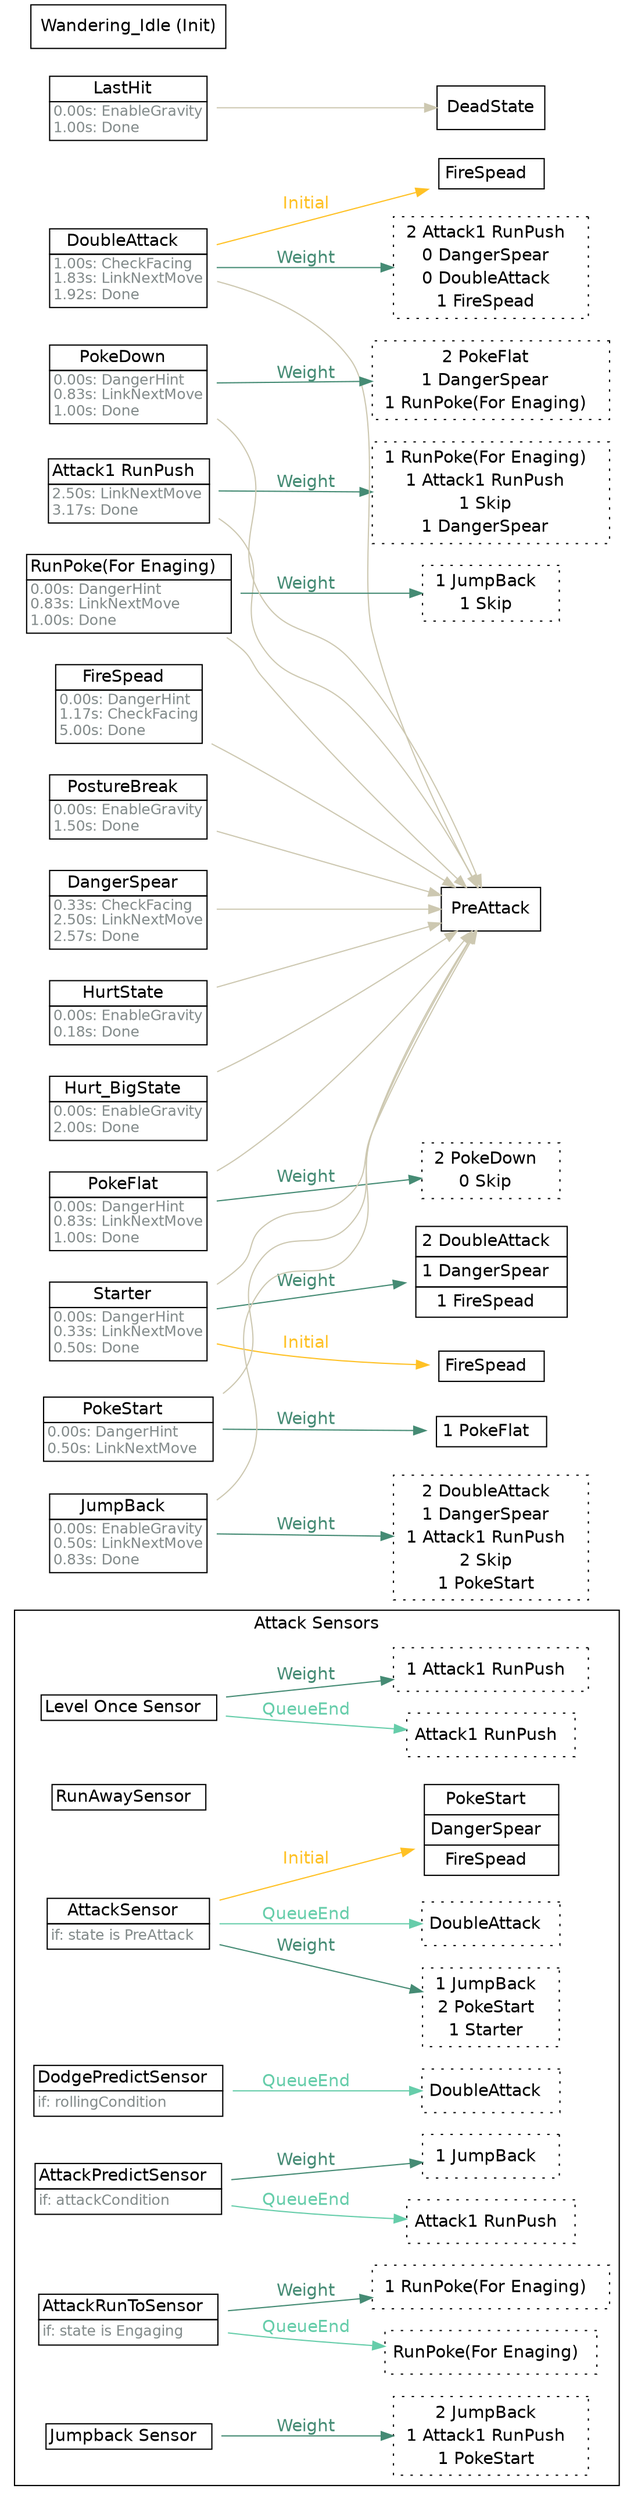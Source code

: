 strict digraph "Foo" {
	"rankdir"="LR";
	node ["shape"="box","fontname"="Helvetica"];
	edge ["fontname"="Helvetica"];
	subgraph "cluster_attacksensors" {
		"rank"="sink";
		"label"="Attack Sensors";
		"fontname"="Helvetica";
		"Level Once Sensor" ["shape"="plaintext","label"=<<TABLE border="0" cellspacing="0" cellborder="1" cellpadding="2"><TR><TD>Level Once Sensor  </TD></TR></TABLE>>]
		"Level Once Sensor_linked" ["shape"="box","style"="dotted","label"=<<TABLE border="0" cellspacing="0" cellborder="0" cellpadding="2"><TR><TD>Attack1 RunPush  </TD></TR></TABLE>>,"margin"="0.05"]
		"Level Once Sensor" -> "Level Once Sensor_linked"  ["label"="QueueEnd","color"="aquamarine3","fontcolor"="aquamarine3"]
		"Level Once Sensor_weight" ["shape"="box","style"="dotted","label"=<<TABLE border="0" cellspacing="0" cellborder="0" cellpadding="2"><TR><TD>1 Attack1 RunPush  </TD></TR></TABLE>>]
		"Level Once Sensor" -> "Level Once Sensor_weight"  ["label"="Weight","color"="aquamarine4","fontcolor"="aquamarine4"]
		"RunAwaySensor" ["shape"="plaintext","label"=<<TABLE border="0" cellspacing="0" cellborder="1" cellpadding="2"><TR><TD>RunAwaySensor  </TD></TR></TABLE>>]
		"AttackSensor" ["shape"="plaintext","label"=<<TABLE border="0" cellspacing="0" cellborder="1" cellpadding="2"><TR><TD>AttackSensor  </TD></TR><TR><TD align="left" balign="left"><FONT point-size="12" color="azure4">if: state is PreAttack</FONT>  </TD></TR></TABLE>>]
		"AttackSensor_linked" ["shape"="box","style"="dotted","label"=<<TABLE border="0" cellspacing="0" cellborder="0" cellpadding="2"><TR><TD>DoubleAttack  </TD></TR></TABLE>>,"margin"="0.05"]
		"AttackSensor" -> "AttackSensor_linked"  ["label"="QueueEnd","color"="aquamarine3","fontcolor"="aquamarine3"]
		"AttackSensor_mustuse" ["shape"="plaintext","label"=<<TABLE border="0" cellspacing="0" cellborder="1" cellpadding="4"><TR><TD>PokeStart  </TD></TR><TR><TD>DangerSpear  </TD></TR><TR><TD>FireSpead  </TD></TR></TABLE>>]
		"AttackSensor" -> "AttackSensor_mustuse"  ["label"="Initial","color"="goldenrod1","fontcolor"="goldenrod1"]
		"AttackSensor_weight" ["shape"="box","style"="dotted","label"=<<TABLE border="0" cellspacing="0" cellborder="0" cellpadding="2"><TR><TD>1 JumpBack  </TD></TR><TR><TD>2 PokeStart  </TD></TR><TR><TD>1 Starter  </TD></TR></TABLE>>]
		"AttackSensor" -> "AttackSensor_weight"  ["label"="Weight","color"="aquamarine4","fontcolor"="aquamarine4"]
		"DodgePredictSensor" ["shape"="plaintext","label"=<<TABLE border="0" cellspacing="0" cellborder="1" cellpadding="2"><TR><TD>DodgePredictSensor  </TD></TR><TR><TD align="left" balign="left"><FONT point-size="12" color="azure4">if: rollingCondition</FONT>  </TD></TR></TABLE>>]
		"DodgePredictSensor_linked" ["shape"="box","style"="dotted","label"=<<TABLE border="0" cellspacing="0" cellborder="0" cellpadding="2"><TR><TD>DoubleAttack  </TD></TR></TABLE>>,"margin"="0.05"]
		"DodgePredictSensor" -> "DodgePredictSensor_linked"  ["label"="QueueEnd","color"="aquamarine3","fontcolor"="aquamarine3"]
		"AttackPredictSensor" ["shape"="plaintext","label"=<<TABLE border="0" cellspacing="0" cellborder="1" cellpadding="2"><TR><TD>AttackPredictSensor  </TD></TR><TR><TD align="left" balign="left"><FONT point-size="12" color="azure4">if: attackCondition</FONT>  </TD></TR></TABLE>>]
		"AttackPredictSensor_linked" ["shape"="box","style"="dotted","label"=<<TABLE border="0" cellspacing="0" cellborder="0" cellpadding="2"><TR><TD>Attack1 RunPush  </TD></TR></TABLE>>,"margin"="0.05"]
		"AttackPredictSensor" -> "AttackPredictSensor_linked"  ["label"="QueueEnd","color"="aquamarine3","fontcolor"="aquamarine3"]
		"AttackRunToSensor" ["shape"="plaintext","label"=<<TABLE border="0" cellspacing="0" cellborder="1" cellpadding="2"><TR><TD>AttackRunToSensor  </TD></TR><TR><TD align="left" balign="left"><FONT point-size="12" color="azure4">if: state is Engaging</FONT>  </TD></TR></TABLE>>]
		"AttackRunToSensor_linked" ["shape"="box","style"="dotted","label"=<<TABLE border="0" cellspacing="0" cellborder="0" cellpadding="2"><TR><TD>RunPoke(For Enaging)  </TD></TR></TABLE>>,"margin"="0.05"]
		"AttackRunToSensor" -> "AttackRunToSensor_linked"  ["label"="QueueEnd","color"="aquamarine3","fontcolor"="aquamarine3"]
		"AttackRunToSensor_weight" ["shape"="box","style"="dotted","label"=<<TABLE border="0" cellspacing="0" cellborder="0" cellpadding="2"><TR><TD>1 RunPoke(For Enaging)  </TD></TR></TABLE>>]
		"AttackRunToSensor" -> "AttackRunToSensor_weight"  ["label"="Weight","color"="aquamarine4","fontcolor"="aquamarine4"]
		"AttackPredictSensor" ["shape"="plaintext","label"=<<TABLE border="0" cellspacing="0" cellborder="1" cellpadding="2"><TR><TD>AttackPredictSensor  </TD></TR><TR><TD align="left" balign="left"><FONT point-size="12" color="azure4">if: attackCondition</FONT>  </TD></TR></TABLE>>]
		"AttackPredictSensor_linked" ["shape"="box","style"="dotted","label"=<<TABLE border="0" cellspacing="0" cellborder="0" cellpadding="2"><TR><TD>Attack1 RunPush  </TD></TR></TABLE>>,"margin"="0.05"]
		"AttackPredictSensor" -> "AttackPredictSensor_linked"  ["label"="QueueEnd","color"="aquamarine3","fontcolor"="aquamarine3"]
		"AttackPredictSensor_weight" ["shape"="box","style"="dotted","label"=<<TABLE border="0" cellspacing="0" cellborder="0" cellpadding="2"><TR><TD>1 JumpBack  </TD></TR></TABLE>>]
		"AttackPredictSensor" -> "AttackPredictSensor_weight"  ["label"="Weight","color"="aquamarine4","fontcolor"="aquamarine4"]
		"Jumpback Sensor" ["shape"="plaintext","label"=<<TABLE border="0" cellspacing="0" cellborder="1" cellpadding="2"><TR><TD>Jumpback Sensor  </TD></TR></TABLE>>]
		"Jumpback Sensor_weight" ["shape"="box","style"="dotted","label"=<<TABLE border="0" cellspacing="0" cellborder="0" cellpadding="2"><TR><TD>2 JumpBack  </TD></TR><TR><TD>1 Attack1 RunPush  </TD></TR><TR><TD>1 PokeStart  </TD></TR></TABLE>>]
		"Jumpback Sensor" -> "Jumpback Sensor_weight"  ["label"="Weight","color"="aquamarine4","fontcolor"="aquamarine4"]
	}
	
	"Attack1 RunPush" -> "PreAttack"  ["color"="cornsilk3","fontcolor"="cornsilk3"]
	"Attack1 RunPush_weight" ["shape"="box","style"="dotted","label"=<<TABLE border="0" cellspacing="0" cellborder="0" cellpadding="2"><TR><TD>1 RunPoke(For Enaging)  </TD></TR><TR><TD>1 Attack1 RunPush  </TD></TR><TR><TD>1 Skip  </TD></TR><TR><TD>1 DangerSpear  </TD></TR></TABLE>>]
	"Attack1 RunPush" -> "Attack1 RunPush_weight"  ["label"="Weight","color"="aquamarine4","fontcolor"="aquamarine4"]
	"Attack1 RunPush" ["shape"="plaintext","label"=<<TABLE border="0" cellspacing="0" cellborder="1" cellpadding="2"><TR><TD>Attack1 RunPush  </TD></TR><TR><TD align="left" balign="left"><FONT point-size="12" color="azure4">2.50s: LinkNextMove<br/>3.17s: Done</FONT>  </TD></TR></TABLE>>]
	"DoubleAttack" -> "PreAttack"  ["color"="cornsilk3","fontcolor"="cornsilk3"]
	"DoubleAttack_mustuse" ["shape"="plaintext","label"=<<TABLE border="0" cellspacing="0" cellborder="1" cellpadding="4"><TR><TD>FireSpead  </TD></TR></TABLE>>]
	"DoubleAttack" -> "DoubleAttack_mustuse"  ["label"="Initial","color"="goldenrod1","fontcolor"="goldenrod1"]
	"DoubleAttack_weight" ["shape"="box","style"="dotted","label"=<<TABLE border="0" cellspacing="0" cellborder="0" cellpadding="2"><TR><TD>2 Attack1 RunPush  </TD></TR><TR><TD>0 DangerSpear  </TD></TR><TR><TD>0 DoubleAttack  </TD></TR><TR><TD>1 FireSpead  </TD></TR></TABLE>>]
	"DoubleAttack" -> "DoubleAttack_weight"  ["label"="Weight","color"="aquamarine4","fontcolor"="aquamarine4"]
	"DoubleAttack" ["shape"="plaintext","label"=<<TABLE border="0" cellspacing="0" cellborder="1" cellpadding="2"><TR><TD>DoubleAttack  </TD></TR><TR><TD align="left" balign="left"><FONT point-size="12" color="azure4">1.00s: CheckFacing<br/>1.83s: LinkNextMove<br/>1.92s: Done</FONT>  </TD></TR></TABLE>>]
	"DangerSpear" -> "PreAttack"  ["color"="cornsilk3","fontcolor"="cornsilk3"]
	"DangerSpear" ["shape"="plaintext","label"=<<TABLE border="0" cellspacing="0" cellborder="1" cellpadding="2"><TR><TD>DangerSpear  </TD></TR><TR><TD align="left" balign="left"><FONT point-size="12" color="azure4">0.33s: CheckFacing<br/>2.50s: LinkNextMove<br/>2.57s: Done</FONT>  </TD></TR></TABLE>>]
	"RunPoke(For Enaging)" -> "PreAttack"  ["color"="cornsilk3","fontcolor"="cornsilk3"]
	"RunPoke(For Enaging)_weight" ["shape"="box","style"="dotted","label"=<<TABLE border="0" cellspacing="0" cellborder="0" cellpadding="2"><TR><TD>1 JumpBack  </TD></TR><TR><TD>1 Skip  </TD></TR></TABLE>>]
	"RunPoke(For Enaging)" -> "RunPoke(For Enaging)_weight"  ["label"="Weight","color"="aquamarine4","fontcolor"="aquamarine4"]
	"RunPoke(For Enaging)" ["shape"="plaintext","label"=<<TABLE border="0" cellspacing="0" cellborder="1" cellpadding="2"><TR><TD>RunPoke(For Enaging)  </TD></TR><TR><TD align="left" balign="left"><FONT point-size="12" color="azure4">0.00s: DangerHint<br/>0.83s: LinkNextMove<br/>1.00s: Done</FONT>  </TD></TR></TABLE>>]
	"FireSpead" -> "PreAttack"  ["color"="cornsilk3","fontcolor"="cornsilk3"]
	"FireSpead" ["shape"="plaintext","label"=<<TABLE border="0" cellspacing="0" cellborder="1" cellpadding="2"><TR><TD>FireSpead  </TD></TR><TR><TD align="left" balign="left"><FONT point-size="12" color="azure4">0.00s: DangerHint<br/>1.17s: CheckFacing<br/>5.00s: Done</FONT>  </TD></TR></TABLE>>]
	"PokeDown" -> "PreAttack"  ["color"="cornsilk3","fontcolor"="cornsilk3"]
	"PokeDown_weight" ["shape"="box","style"="dotted","label"=<<TABLE border="0" cellspacing="0" cellborder="0" cellpadding="2"><TR><TD>2 PokeFlat  </TD></TR><TR><TD>1 DangerSpear  </TD></TR><TR><TD>1 RunPoke(For Enaging)  </TD></TR></TABLE>>]
	"PokeDown" -> "PokeDown_weight"  ["label"="Weight","color"="aquamarine4","fontcolor"="aquamarine4"]
	"PokeDown" ["shape"="plaintext","label"=<<TABLE border="0" cellspacing="0" cellborder="1" cellpadding="2"><TR><TD>PokeDown  </TD></TR><TR><TD align="left" balign="left"><FONT point-size="12" color="azure4">0.00s: DangerHint<br/>0.83s: LinkNextMove<br/>1.00s: Done</FONT>  </TD></TR></TABLE>>]
	"PokeFlat" -> "PreAttack"  ["color"="cornsilk3","fontcolor"="cornsilk3"]
	"PokeFlat_weight" ["shape"="box","style"="dotted","label"=<<TABLE border="0" cellspacing="0" cellborder="0" cellpadding="2"><TR><TD>2 PokeDown  </TD></TR><TR><TD>0 Skip  </TD></TR></TABLE>>]
	"PokeFlat" -> "PokeFlat_weight"  ["label"="Weight","color"="aquamarine4","fontcolor"="aquamarine4"]
	"PokeFlat" ["shape"="plaintext","label"=<<TABLE border="0" cellspacing="0" cellborder="1" cellpadding="2"><TR><TD>PokeFlat  </TD></TR><TR><TD align="left" balign="left"><FONT point-size="12" color="azure4">0.00s: DangerHint<br/>0.83s: LinkNextMove<br/>1.00s: Done</FONT>  </TD></TR></TABLE>>]
	"Starter" -> "PreAttack"  ["color"="cornsilk3","fontcolor"="cornsilk3"]
	"Starter_mustuse" ["shape"="plaintext","label"=<<TABLE border="0" cellspacing="0" cellborder="1" cellpadding="4"><TR><TD>FireSpead  </TD></TR></TABLE>>]
	"Starter" -> "Starter_mustuse"  ["label"="Initial","color"="goldenrod1","fontcolor"="goldenrod1"]
	"Starter_weight" ["shape"="plaintext","label"=<<TABLE border="0" cellspacing="0" cellborder="1" cellpadding="4"><TR><TD>2 DoubleAttack  </TD></TR><TR><TD>1 DangerSpear  </TD></TR><TR><TD>1 FireSpead  </TD></TR></TABLE>>]
	"Starter" -> "Starter_weight"  ["label"="Weight","color"="aquamarine4","fontcolor"="aquamarine4"]
	"Starter" ["shape"="plaintext","label"=<<TABLE border="0" cellspacing="0" cellborder="1" cellpadding="2"><TR><TD>Starter  </TD></TR><TR><TD align="left" balign="left"><FONT point-size="12" color="azure4">0.00s: DangerHint<br/>0.33s: LinkNextMove<br/>0.50s: Done</FONT>  </TD></TR></TABLE>>]
	"PokeStart" -> "PreAttack"  ["color"="cornsilk3","fontcolor"="cornsilk3"]
	"PokeStart_weight" ["shape"="plaintext","label"=<<TABLE border="0" cellspacing="0" cellborder="1" cellpadding="4"><TR><TD>1 PokeFlat  </TD></TR></TABLE>>]
	"PokeStart" -> "PokeStart_weight"  ["label"="Weight","color"="aquamarine4","fontcolor"="aquamarine4"]
	"PokeStart" ["shape"="plaintext","label"=<<TABLE border="0" cellspacing="0" cellborder="1" cellpadding="2"><TR><TD>PokeStart  </TD></TR><TR><TD align="left" balign="left"><FONT point-size="12" color="azure4">0.00s: DangerHint<br/>0.50s: LinkNextMove</FONT>  </TD></TR></TABLE>>]
	"HurtState" -> "PreAttack"  ["color"="cornsilk3","fontcolor"="cornsilk3"]
	"HurtState" ["shape"="plaintext","label"=<<TABLE border="0" cellspacing="0" cellborder="1" cellpadding="2"><TR><TD>HurtState  </TD></TR><TR><TD align="left" balign="left"><FONT point-size="12" color="azure4">0.00s: EnableGravity<br/>0.18s: Done</FONT>  </TD></TR></TABLE>>]
	"Hurt_BigState" -> "PreAttack"  ["color"="cornsilk3","fontcolor"="cornsilk3"]
	"Hurt_BigState" ["shape"="plaintext","label"=<<TABLE border="0" cellspacing="0" cellborder="1" cellpadding="2"><TR><TD>Hurt_BigState  </TD></TR><TR><TD align="left" balign="left"><FONT point-size="12" color="azure4">0.00s: EnableGravity<br/>2.00s: Done</FONT>  </TD></TR></TABLE>>]
	"JumpBack" -> "PreAttack"  ["color"="cornsilk3","fontcolor"="cornsilk3"]
	"JumpBack_weight" ["shape"="box","style"="dotted","label"=<<TABLE border="0" cellspacing="0" cellborder="0" cellpadding="2"><TR><TD>2 DoubleAttack  </TD></TR><TR><TD>1 DangerSpear  </TD></TR><TR><TD>1 Attack1 RunPush  </TD></TR><TR><TD>2 Skip  </TD></TR><TR><TD>1 PokeStart  </TD></TR></TABLE>>]
	"JumpBack" -> "JumpBack_weight"  ["label"="Weight","color"="aquamarine4","fontcolor"="aquamarine4"]
	"JumpBack" ["shape"="plaintext","label"=<<TABLE border="0" cellspacing="0" cellborder="1" cellpadding="2"><TR><TD>JumpBack  </TD></TR><TR><TD align="left" balign="left"><FONT point-size="12" color="azure4">0.00s: EnableGravity<br/>0.50s: LinkNextMove<br/>0.83s: Done</FONT>  </TD></TR></TABLE>>]
	"LastHit" -> "DeadState"  ["color"="cornsilk3","fontcolor"="cornsilk3"]
	"LastHit" ["shape"="plaintext","label"=<<TABLE border="0" cellspacing="0" cellborder="1" cellpadding="2"><TR><TD>LastHit  </TD></TR><TR><TD align="left" balign="left"><FONT point-size="12" color="azure4">0.00s: EnableGravity<br/>1.00s: Done</FONT>  </TD></TR></TABLE>>]
	"PostureBreak" -> "PreAttack"  ["color"="cornsilk3","fontcolor"="cornsilk3"]
	"PostureBreak" ["shape"="plaintext","label"=<<TABLE border="0" cellspacing="0" cellborder="1" cellpadding="2"><TR><TD>PostureBreak  </TD></TR><TR><TD align="left" balign="left"><FONT point-size="12" color="azure4">0.00s: EnableGravity<br/>1.50s: Done</FONT>  </TD></TR></TABLE>>]
	"Wandering_Idle" ["label"="Wandering_Idle (Init)"]
}
